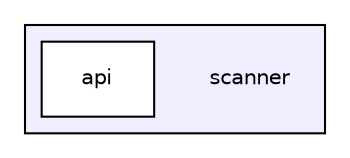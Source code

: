 digraph "scanner" {
  compound=true
  node [ fontsize="10", fontname="Helvetica"];
  edge [ labelfontsize="10", labelfontname="Helvetica"];
  subgraph clusterdir_02b1a89c2d2186e4810ecb7fecaa3754 {
    graph [ bgcolor="#eeeeff", pencolor="black", label="" URL="dir_02b1a89c2d2186e4810ecb7fecaa3754.html"];
    dir_02b1a89c2d2186e4810ecb7fecaa3754 [shape=plaintext label="scanner"];
    dir_501612a5983cd327a74fc409370211fd [shape=box label="api" color="black" fillcolor="white" style="filled" URL="dir_501612a5983cd327a74fc409370211fd.html"];
  }
}
